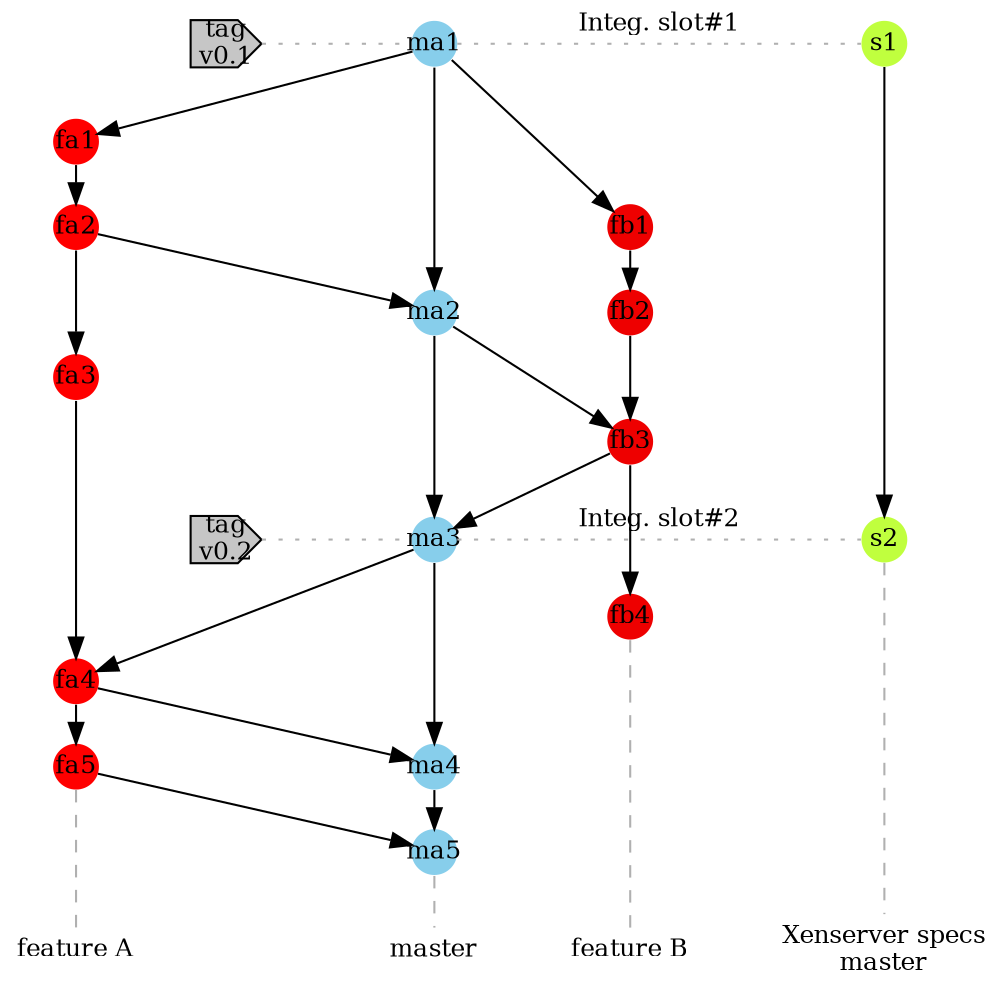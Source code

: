 strict digraph g{
rankdir="TB";
nodesep=0.5;
ranksep=0.25;
splines=line;
forcelabels=false;

// general
node [style=filled, color="black", fontcolor="black", font="Consolas", fontsize="12pt"];
edge [style=filled, color="black", fontcolor="black", font="Consolas", fontsize="12pt"];

// branch names
node [fixedsize=false, penwidth=0, fillcolor=none, shape=none, width=0, height=0, margin="0.05"];
subgraph {
    rank=same;
    specs [label="Xenserver specs\nmaster", group="specs"];
    master [label="master", group="master"];
    featA [label="feature A", group="featA"];
    featB [label="feature B", group="featB"];
}
// tags
node [shape=cds, fixedsize=false, fillcolor="#C6C6C6", penwidth=1]
t1 [label="tag\nv0.1"]
t2 [label="tag\nv0.2"]
// graph
node [width=0.3, height=0.3, fixedsize=true, shape=circle,penwidth=0]

//specs
node  [group="specs", fillcolor="olivedrab1"];
s1 [label="s1"];
s2 [label="s2"];
s1 -> s2;
s2 -> specs [color="#b0b0b0", style=dashed, arrowhead=none ];


node  [group="master", fillcolor="skyblue"];
ma1 [label="ma1"];
ma2 [label="ma2"];
ma3 [label="ma3"];
ma4 [label="ma4"];
ma5 [label="ma5"];
ma1 -> ma2 -> ma3 -> ma4 -> ma5;
ma5 -> master [color="#b0b0b0", style=dashed, arrowhead=none ];

node  [group="featA", fillcolor="red"];
fa1 [label="fa1"];
fa2 [label="fa2"];
fa3 [label="fa3"];
fa4 [label="fa4"];
fa5 [label="fa5"];
fa1 -> fa2 -> fa3 -> fa4 -> fa5;
fa5 -> featA [color="#b0b0b0", style=dashed, arrowhead=none ];

node  [group="featB", fillcolor="red2"];
fb1 [label="fb1"];
fb2 [label="fb2"];
fb3 [label="fb3"];
fb4 [label="fb4"];
fb1 -> fb2 -> fb3 -> fb4;
fb4 -> featB [color="#b0b0b0", style=dashed, arrowhead=none ];

//Feature A merge
ma1 -> fa1;
fa2 -> ma2;
fa4 -> ma4;
fa5 -> ma5;
//Feature B merge
fb3 -> ma3;
ma2 -> fb3;
ma3 -> fa4;
ma1 -> fb1;
// tags connections
//edge [color="#b0b0b0", style=dotted, len=0.3, arrowhead=none, penwidth=1];
edge [color="#b0b0b0", style=dotted, arrowhead=none, penwidth=1];
subgraph  {
    rank="same";
    t1 -> ma1;
    ma1 -> s1 [label="Integ. slot#1"];
}
subgraph  {
    rank="same";
    t2 -> ma3 ;
    ma3 -> s2 [label="Integ. slot#2"];
}
}
